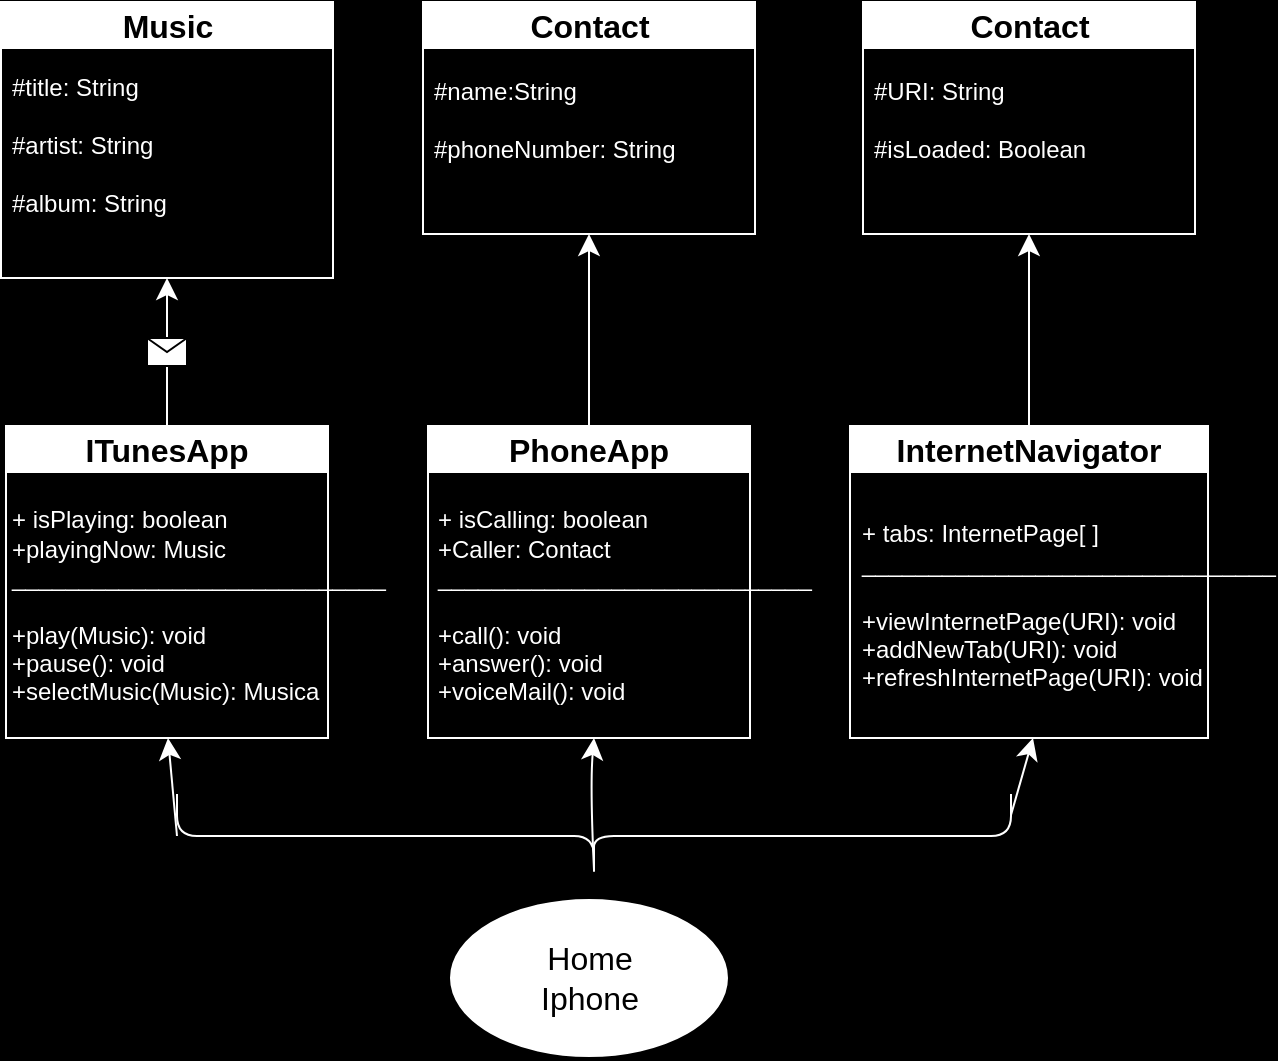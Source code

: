 <mxfile version="22.0.4" type="github">
  <diagram id="XQUJhnX156p9jHLyWPA0" name="Página-2">
    <mxGraphModel dx="2017" dy="1368" grid="0" gridSize="10" guides="1" tooltips="1" connect="1" arrows="1" fold="1" page="1" pageScale="1" pageWidth="1169" pageHeight="827" background="#000000" math="0" shadow="0">
      <root>
        <mxCell id="0" />
        <mxCell id="1" parent="0" />
        <mxCell id="a3X0WokvrHyCmbf7tRlF-1" value="Home&lt;br&gt;Iphone" style="ellipse;whiteSpace=wrap;html=1;fontSize=16;" vertex="1" parent="1">
          <mxGeometry x="80.5" y="396" width="140" height="80" as="geometry" />
        </mxCell>
        <object label="ITunesApp" ITunesApp="" id="a3X0WokvrHyCmbf7tRlF-3">
          <mxCell style="swimlane;whiteSpace=wrap;html=1;fontSize=16;startSize=23;strokeColor=#FFFFFF;" vertex="1" parent="1">
            <mxGeometry x="-141" y="160" width="161" height="156" as="geometry">
              <mxRectangle x="-141" y="160" width="165" height="31" as="alternateBounds" />
            </mxGeometry>
          </mxCell>
        </object>
        <mxCell id="a3X0WokvrHyCmbf7tRlF-7" value="&lt;font color=&quot;#ffffff&quot; style=&quot;font-size: 12px;&quot;&gt;+ isPlaying: boolean&lt;br style=&quot;font-size: 12px;&quot;&gt;+playingNow: Music&lt;br&gt;____________________________&lt;br&gt;&lt;br style=&quot;font-size: 12px;&quot;&gt;+play(Music): void&lt;br style=&quot;font-size: 12px;&quot;&gt;+pause(): void&lt;br style=&quot;font-size: 12px;&quot;&gt;+selectMusic(Music): Musica&lt;br style=&quot;font-size: 12px;&quot;&gt;&lt;/font&gt;" style="text;strokeColor=none;fillColor=none;html=1;align=left;verticalAlign=middle;whiteSpace=wrap;rounded=0;fontSize=12;" vertex="1" parent="a3X0WokvrHyCmbf7tRlF-3">
          <mxGeometry x="1" y="23" width="160" height="133" as="geometry" />
        </mxCell>
        <mxCell id="a3X0WokvrHyCmbf7tRlF-4" value="PhoneApp" style="swimlane;whiteSpace=wrap;html=1;fontSize=16;fillColor=#FFFFFF;strokeColor=#FFFFFF;" vertex="1" parent="1">
          <mxGeometry x="70" y="160" width="161" height="156" as="geometry" />
        </mxCell>
        <mxCell id="a3X0WokvrHyCmbf7tRlF-8" value="&lt;font color=&quot;#ffffff&quot; style=&quot;font-size: 12px;&quot;&gt;+ isCalling: boolean&lt;br style=&quot;font-size: 12px;&quot;&gt;+Caller: Contact&lt;br&gt;____________________________&lt;br&gt;&lt;br style=&quot;font-size: 12px;&quot;&gt;+call(): void&lt;br style=&quot;font-size: 12px;&quot;&gt;+answer(): void&lt;br style=&quot;font-size: 12px;&quot;&gt;+voiceMail(): void&lt;br style=&quot;font-size: 12px;&quot;&gt;&lt;/font&gt;" style="text;strokeColor=none;fillColor=none;html=1;align=left;verticalAlign=middle;whiteSpace=wrap;rounded=0;fontSize=12;" vertex="1" parent="a3X0WokvrHyCmbf7tRlF-4">
          <mxGeometry x="3" y="23" width="160" height="133" as="geometry" />
        </mxCell>
        <mxCell id="a3X0WokvrHyCmbf7tRlF-5" value="InternetNavigator" style="swimlane;whiteSpace=wrap;html=1;fontSize=16;strokeColor=#FFFFFF;" vertex="1" parent="1">
          <mxGeometry x="281" y="160" width="179" height="156" as="geometry" />
        </mxCell>
        <mxCell id="a3X0WokvrHyCmbf7tRlF-9" value="&lt;font color=&quot;#ffffff&quot; style=&quot;font-size: 12px;&quot;&gt;+ tabs: InternetPage[ ]&lt;br&gt;_______________________________&lt;br&gt;&lt;br style=&quot;font-size: 12px;&quot;&gt;+viewInternetPage(URI): void&lt;br style=&quot;font-size: 12px;&quot;&gt;+addNewTab(URI): void&lt;br style=&quot;font-size: 12px;&quot;&gt;+refreshInternetPage(URI): void&lt;br style=&quot;font-size: 12px;&quot;&gt;&lt;/font&gt;" style="text;strokeColor=none;fillColor=none;html=1;align=left;verticalAlign=middle;whiteSpace=wrap;rounded=0;fontSize=12;" vertex="1" parent="a3X0WokvrHyCmbf7tRlF-5">
          <mxGeometry x="4" y="23" width="175" height="133" as="geometry" />
        </mxCell>
        <object label="Music" ITunesApp="" id="a3X0WokvrHyCmbf7tRlF-10">
          <mxCell style="swimlane;whiteSpace=wrap;html=1;fontSize=16;startSize=23;strokeColor=#FFFFFF;" vertex="1" parent="1">
            <mxGeometry x="-143.5" y="-52" width="166" height="138" as="geometry">
              <mxRectangle x="-141" y="160" width="165" height="31" as="alternateBounds" />
            </mxGeometry>
          </mxCell>
        </object>
        <mxCell id="a3X0WokvrHyCmbf7tRlF-11" value="&lt;font color=&quot;#ffffff&quot; style=&quot;font-size: 12px;&quot;&gt;#title: String&lt;br&gt;&lt;br&gt;#artist: String&lt;br&gt;&lt;br&gt;#album: String&amp;nbsp;&lt;br&gt;&lt;br style=&quot;font-size: 12px;&quot;&gt;&lt;/font&gt;" style="text;strokeColor=none;fillColor=none;html=1;align=left;verticalAlign=middle;whiteSpace=wrap;rounded=0;fontSize=12;" vertex="1" parent="a3X0WokvrHyCmbf7tRlF-10">
          <mxGeometry x="3" y="19" width="160" height="119" as="geometry" />
        </mxCell>
        <object label="Contact" ITunesApp="" id="a3X0WokvrHyCmbf7tRlF-12">
          <mxCell style="swimlane;whiteSpace=wrap;html=1;fontSize=16;startSize=23;strokeColor=#FFFFFF;" vertex="1" parent="1">
            <mxGeometry x="67.5" y="-52" width="166" height="116" as="geometry">
              <mxRectangle x="-141" y="160" width="165" height="31" as="alternateBounds" />
            </mxGeometry>
          </mxCell>
        </object>
        <mxCell id="a3X0WokvrHyCmbf7tRlF-13" value="&lt;font color=&quot;#ffffff&quot; style=&quot;font-size: 12px;&quot;&gt;#name:String&lt;br&gt;&lt;br&gt;#phoneNumber: String&lt;br style=&quot;font-size: 12px;&quot;&gt;&lt;/font&gt;" style="text;strokeColor=none;fillColor=none;html=1;align=left;verticalAlign=middle;whiteSpace=wrap;rounded=0;fontSize=12;" vertex="1" parent="a3X0WokvrHyCmbf7tRlF-12">
          <mxGeometry x="3" y="22" width="160" height="74" as="geometry" />
        </mxCell>
        <object label="Contact" ITunesApp="" id="a3X0WokvrHyCmbf7tRlF-14">
          <mxCell style="swimlane;whiteSpace=wrap;html=1;fontSize=16;startSize=23;strokeColor=#FFFFFF;" vertex="1" parent="1">
            <mxGeometry x="287.5" y="-52" width="166" height="116" as="geometry">
              <mxRectangle x="-141" y="160" width="165" height="31" as="alternateBounds" />
            </mxGeometry>
          </mxCell>
        </object>
        <mxCell id="a3X0WokvrHyCmbf7tRlF-15" value="&lt;font color=&quot;#ffffff&quot; style=&quot;font-size: 12px;&quot;&gt;#URI: String&lt;br&gt;&lt;br&gt;#isLoaded: Boolean&lt;br style=&quot;font-size: 12px;&quot;&gt;&lt;/font&gt;" style="text;strokeColor=none;fillColor=none;html=1;align=left;verticalAlign=middle;whiteSpace=wrap;rounded=0;fontSize=12;" vertex="1" parent="a3X0WokvrHyCmbf7tRlF-14">
          <mxGeometry x="3" y="22" width="160" height="74" as="geometry" />
        </mxCell>
        <mxCell id="a3X0WokvrHyCmbf7tRlF-18" value="" style="shape=curlyBracket;whiteSpace=wrap;html=1;rounded=1;labelPosition=left;verticalLabelPosition=middle;align=right;verticalAlign=middle;fontSize=16;direction=north;strokeColor=#FFFFFF;" vertex="1" parent="1">
          <mxGeometry x="-55.5" y="344" width="417" height="42" as="geometry" />
        </mxCell>
        <mxCell id="a3X0WokvrHyCmbf7tRlF-21" value="" style="endArrow=classic;html=1;rounded=0;fontSize=12;startSize=8;endSize=8;curved=1;strokeColor=#FFFFFF;exitX=0.1;exitY=0.5;exitDx=0;exitDy=0;exitPerimeter=0;entryX=0.5;entryY=1;entryDx=0;entryDy=0;" edge="1" parent="1" source="a3X0WokvrHyCmbf7tRlF-18" target="a3X0WokvrHyCmbf7tRlF-8">
          <mxGeometry width="50" height="50" relative="1" as="geometry">
            <mxPoint x="146" y="212" as="sourcePoint" />
            <mxPoint x="196" y="162" as="targetPoint" />
            <Array as="points">
              <mxPoint x="151" y="340" />
            </Array>
          </mxGeometry>
        </mxCell>
        <mxCell id="a3X0WokvrHyCmbf7tRlF-23" value="" style="endArrow=classic;html=1;rounded=0;fontSize=12;startSize=8;endSize=8;curved=1;exitX=0.75;exitY=1;exitDx=0;exitDy=0;entryX=0.5;entryY=1;entryDx=0;entryDy=0;strokeColor=#FFFFFF;" edge="1" parent="1" source="a3X0WokvrHyCmbf7tRlF-18" target="a3X0WokvrHyCmbf7tRlF-9">
          <mxGeometry width="50" height="50" relative="1" as="geometry">
            <mxPoint x="146" y="212" as="sourcePoint" />
            <mxPoint x="196" y="162" as="targetPoint" />
          </mxGeometry>
        </mxCell>
        <mxCell id="a3X0WokvrHyCmbf7tRlF-24" value="" style="endArrow=classic;html=1;rounded=0;fontSize=12;startSize=8;endSize=8;curved=1;exitX=0.5;exitY=0;exitDx=0;exitDy=0;entryX=0.5;entryY=1;entryDx=0;entryDy=0;strokeColor=#FFFFFF;" edge="1" parent="1" source="a3X0WokvrHyCmbf7tRlF-18" target="a3X0WokvrHyCmbf7tRlF-7">
          <mxGeometry width="50" height="50" relative="1" as="geometry">
            <mxPoint x="146" y="212" as="sourcePoint" />
            <mxPoint x="196" y="162" as="targetPoint" />
          </mxGeometry>
        </mxCell>
        <mxCell id="a3X0WokvrHyCmbf7tRlF-25" value="" style="endArrow=classic;html=1;rounded=0;fontSize=12;startSize=8;endSize=8;curved=1;exitX=0.5;exitY=0;exitDx=0;exitDy=0;entryX=0.5;entryY=1;entryDx=0;entryDy=0;strokeColor=#FFFFFF;" edge="1" parent="1" source="a3X0WokvrHyCmbf7tRlF-4" target="a3X0WokvrHyCmbf7tRlF-12">
          <mxGeometry width="50" height="50" relative="1" as="geometry">
            <mxPoint x="146" y="212" as="sourcePoint" />
            <mxPoint x="196" y="162" as="targetPoint" />
          </mxGeometry>
        </mxCell>
        <mxCell id="a3X0WokvrHyCmbf7tRlF-26" value="" style="endArrow=classic;html=1;rounded=0;fontSize=12;startSize=8;endSize=8;curved=1;exitX=0.5;exitY=0;exitDx=0;exitDy=0;entryX=0.5;entryY=1;entryDx=0;entryDy=0;strokeColor=#FFFFFF;" edge="1" parent="1" source="a3X0WokvrHyCmbf7tRlF-3" target="a3X0WokvrHyCmbf7tRlF-11">
          <mxGeometry relative="1" as="geometry">
            <mxPoint x="121" y="187" as="sourcePoint" />
            <mxPoint x="221" y="187" as="targetPoint" />
          </mxGeometry>
        </mxCell>
        <mxCell id="a3X0WokvrHyCmbf7tRlF-27" value="" style="shape=message;html=1;outlineConnect=0;fontSize=16;" vertex="1" parent="a3X0WokvrHyCmbf7tRlF-26">
          <mxGeometry width="20" height="14" relative="1" as="geometry">
            <mxPoint x="-10" y="-7" as="offset" />
          </mxGeometry>
        </mxCell>
        <mxCell id="a3X0WokvrHyCmbf7tRlF-28" value="" style="endArrow=classic;html=1;rounded=0;fontSize=12;startSize=8;endSize=8;curved=1;exitX=0.5;exitY=0;exitDx=0;exitDy=0;entryX=0.5;entryY=1;entryDx=0;entryDy=0;strokeColor=#FFFFFF;" edge="1" parent="1" source="a3X0WokvrHyCmbf7tRlF-5" target="a3X0WokvrHyCmbf7tRlF-14">
          <mxGeometry width="50" height="50" relative="1" as="geometry">
            <mxPoint x="146" y="212" as="sourcePoint" />
            <mxPoint x="196" y="162" as="targetPoint" />
          </mxGeometry>
        </mxCell>
      </root>
    </mxGraphModel>
  </diagram>
</mxfile>
